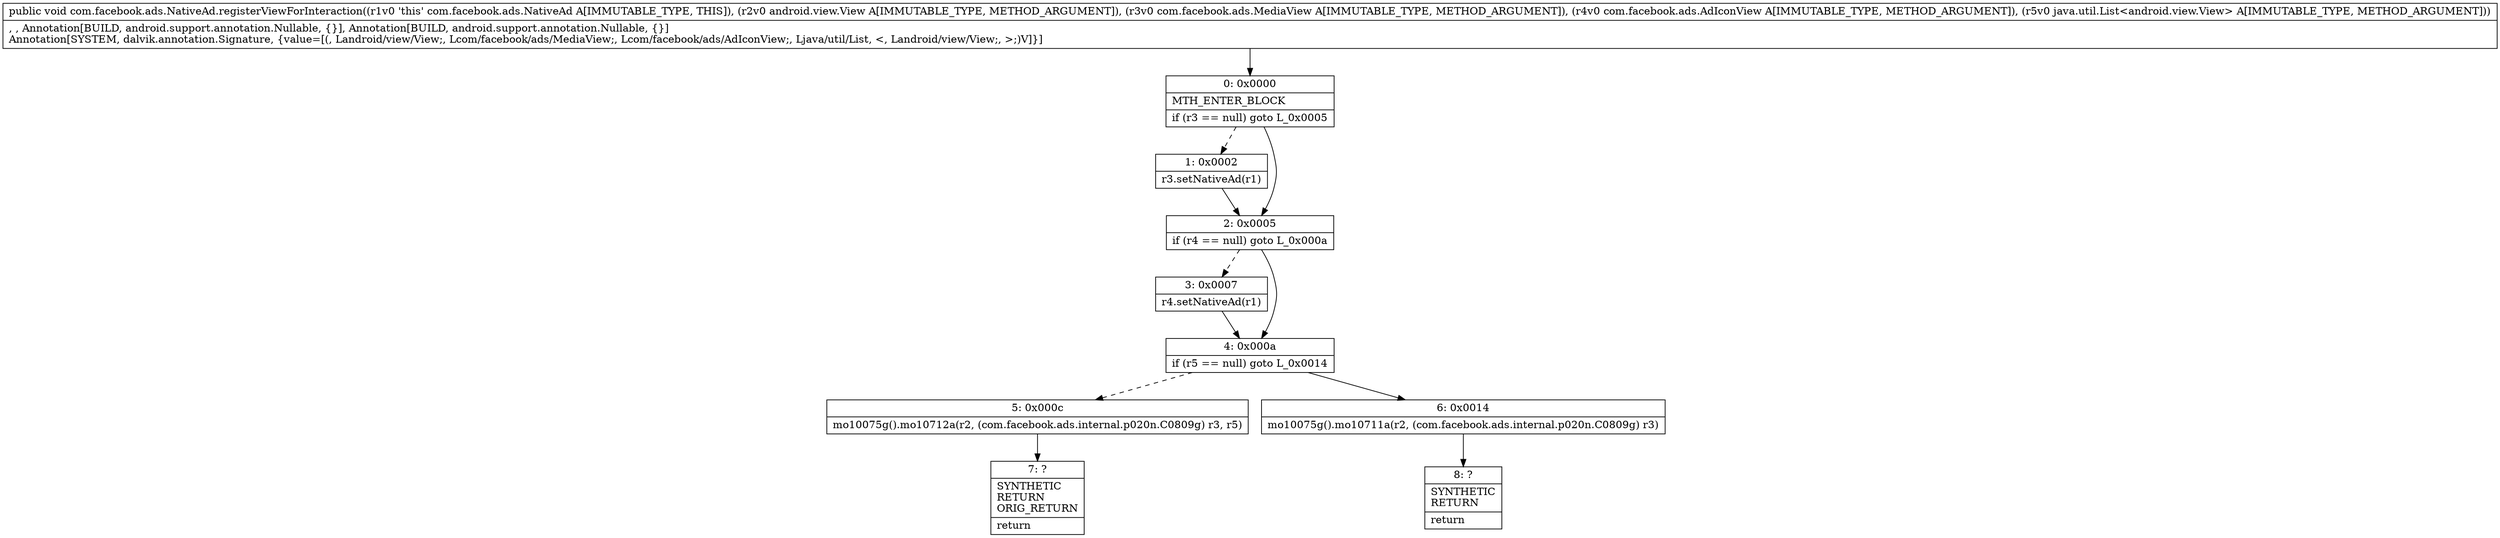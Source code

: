 digraph "CFG forcom.facebook.ads.NativeAd.registerViewForInteraction(Landroid\/view\/View;Lcom\/facebook\/ads\/MediaView;Lcom\/facebook\/ads\/AdIconView;Ljava\/util\/List;)V" {
Node_0 [shape=record,label="{0\:\ 0x0000|MTH_ENTER_BLOCK\l|if (r3 == null) goto L_0x0005\l}"];
Node_1 [shape=record,label="{1\:\ 0x0002|r3.setNativeAd(r1)\l}"];
Node_2 [shape=record,label="{2\:\ 0x0005|if (r4 == null) goto L_0x000a\l}"];
Node_3 [shape=record,label="{3\:\ 0x0007|r4.setNativeAd(r1)\l}"];
Node_4 [shape=record,label="{4\:\ 0x000a|if (r5 == null) goto L_0x0014\l}"];
Node_5 [shape=record,label="{5\:\ 0x000c|mo10075g().mo10712a(r2, (com.facebook.ads.internal.p020n.C0809g) r3, r5)\l}"];
Node_6 [shape=record,label="{6\:\ 0x0014|mo10075g().mo10711a(r2, (com.facebook.ads.internal.p020n.C0809g) r3)\l}"];
Node_7 [shape=record,label="{7\:\ ?|SYNTHETIC\lRETURN\lORIG_RETURN\l|return\l}"];
Node_8 [shape=record,label="{8\:\ ?|SYNTHETIC\lRETURN\l|return\l}"];
MethodNode[shape=record,label="{public void com.facebook.ads.NativeAd.registerViewForInteraction((r1v0 'this' com.facebook.ads.NativeAd A[IMMUTABLE_TYPE, THIS]), (r2v0 android.view.View A[IMMUTABLE_TYPE, METHOD_ARGUMENT]), (r3v0 com.facebook.ads.MediaView A[IMMUTABLE_TYPE, METHOD_ARGUMENT]), (r4v0 com.facebook.ads.AdIconView A[IMMUTABLE_TYPE, METHOD_ARGUMENT]), (r5v0 java.util.List\<android.view.View\> A[IMMUTABLE_TYPE, METHOD_ARGUMENT]))  | , , Annotation[BUILD, android.support.annotation.Nullable, \{\}], Annotation[BUILD, android.support.annotation.Nullable, \{\}]\lAnnotation[SYSTEM, dalvik.annotation.Signature, \{value=[(, Landroid\/view\/View;, Lcom\/facebook\/ads\/MediaView;, Lcom\/facebook\/ads\/AdIconView;, Ljava\/util\/List, \<, Landroid\/view\/View;, \>;)V]\}]\l}"];
MethodNode -> Node_0;
Node_0 -> Node_1[style=dashed];
Node_0 -> Node_2;
Node_1 -> Node_2;
Node_2 -> Node_3[style=dashed];
Node_2 -> Node_4;
Node_3 -> Node_4;
Node_4 -> Node_5[style=dashed];
Node_4 -> Node_6;
Node_5 -> Node_7;
Node_6 -> Node_8;
}

